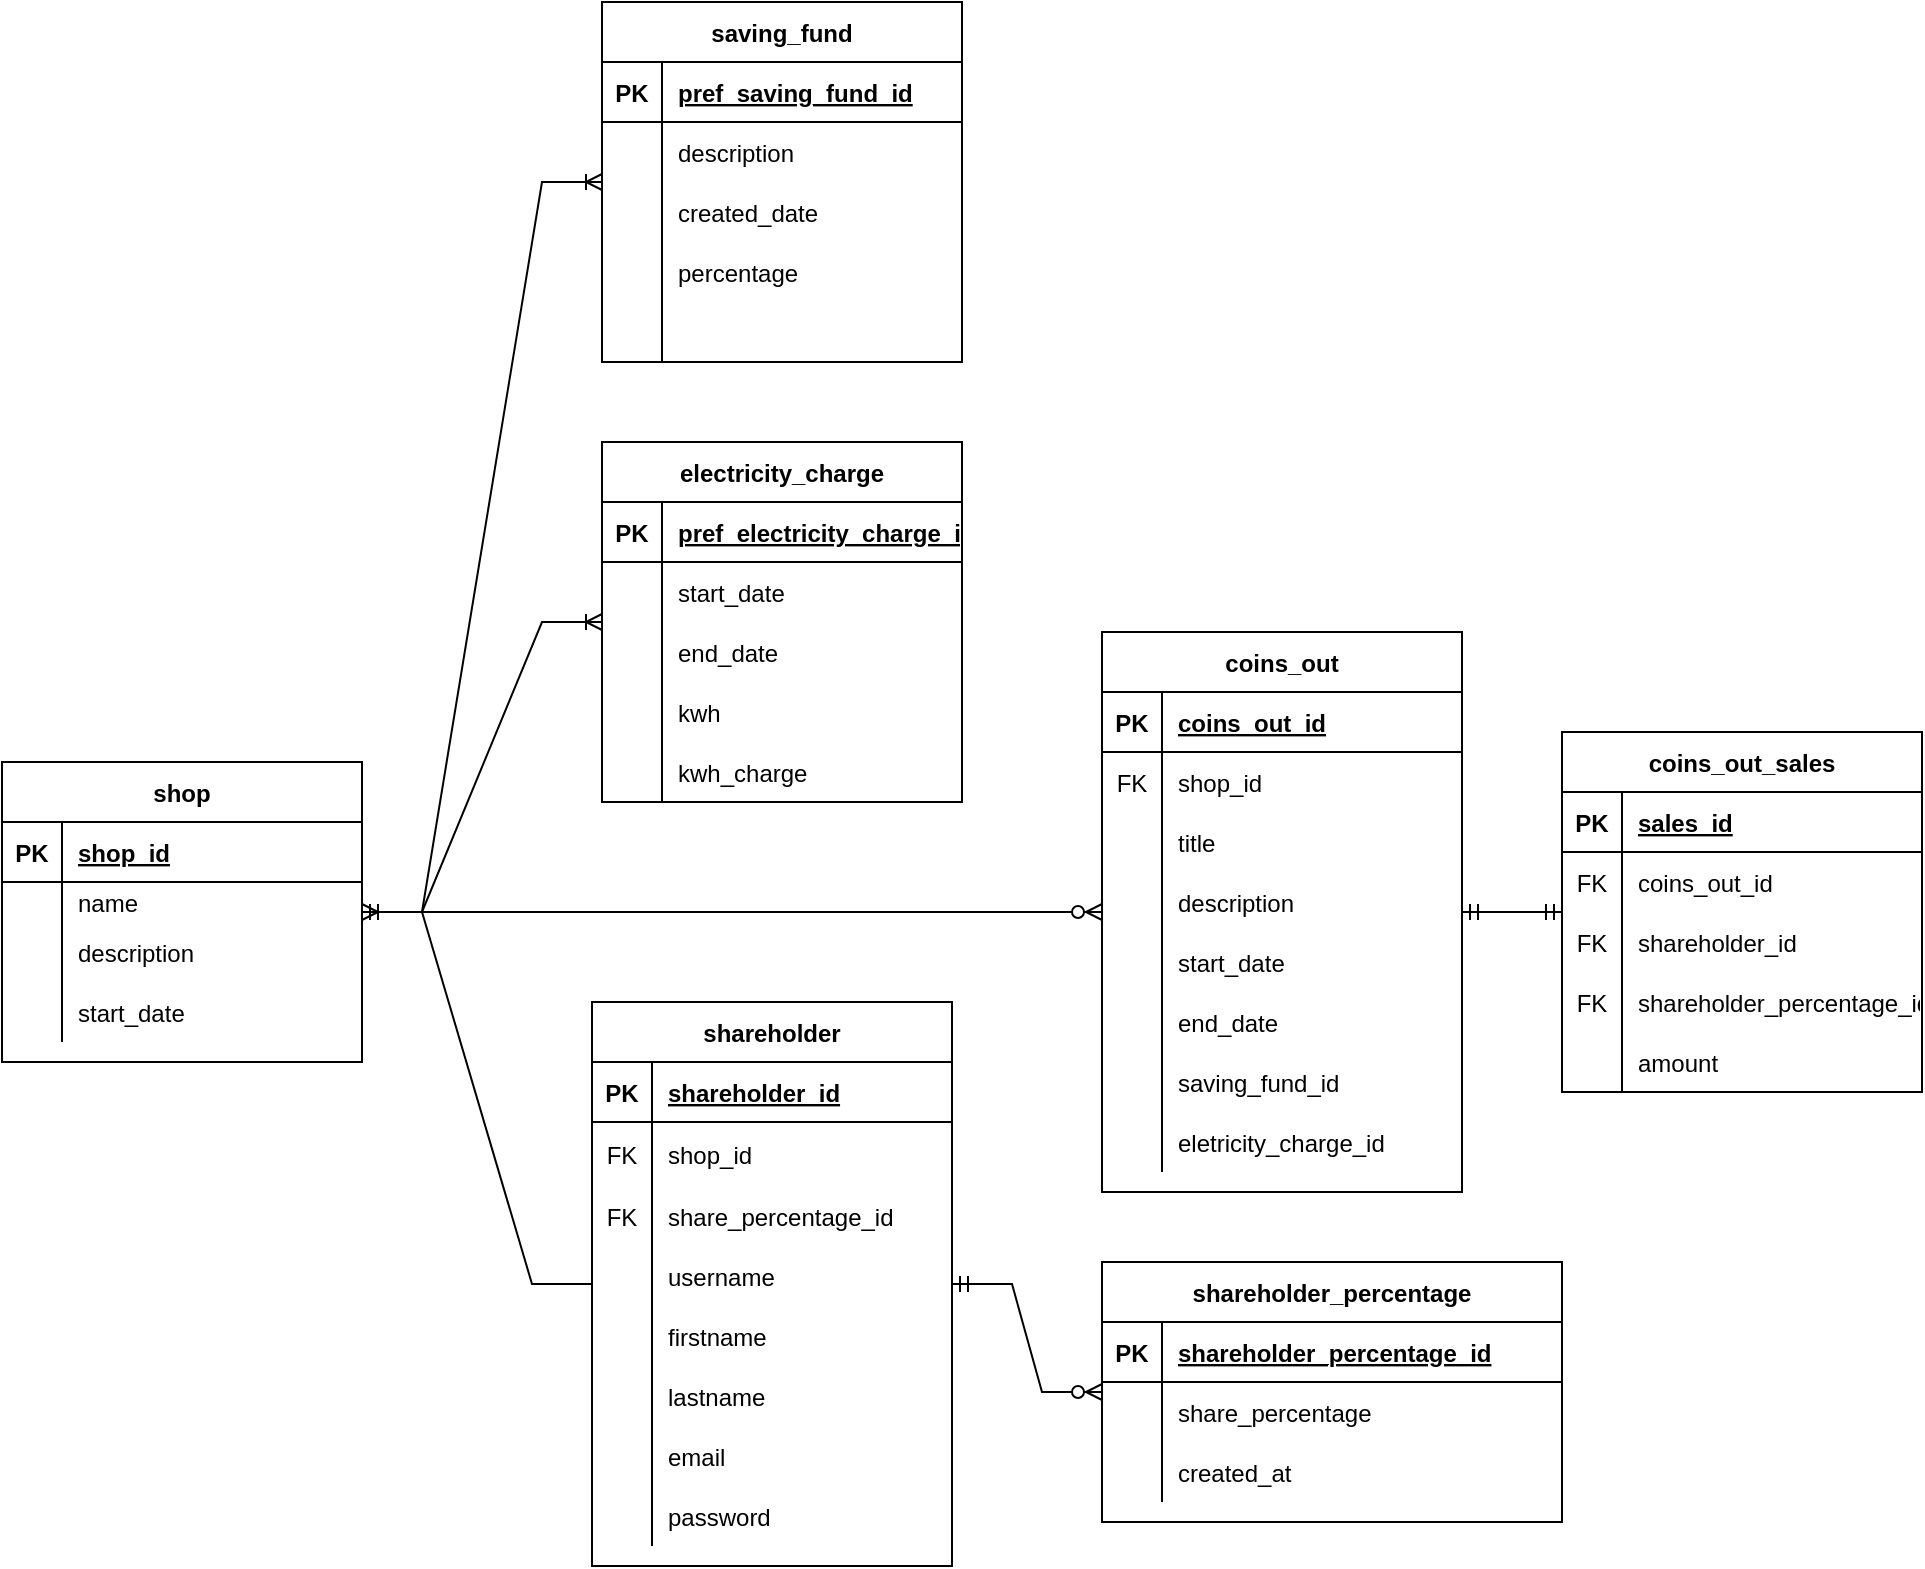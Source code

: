 <mxfile version="20.2.3" type="device"><diagram id="R2lEEEUBdFMjLlhIrx00" name="Page-1"><mxGraphModel dx="3555" dy="3243" grid="1" gridSize="10" guides="1" tooltips="1" connect="1" arrows="1" fold="1" page="1" pageScale="1" pageWidth="850" pageHeight="1100" math="0" shadow="0" extFonts="Permanent Marker^https://fonts.googleapis.com/css?family=Permanent+Marker"><root><mxCell id="0"/><mxCell id="1" parent="0"/><mxCell id="5ZJW1V4ya6HKZ1Y8SUFP-1" value="shop" style="shape=table;startSize=30;container=1;collapsible=1;childLayout=tableLayout;fixedRows=1;rowLines=0;fontStyle=1;align=center;resizeLast=1;" parent="1" vertex="1"><mxGeometry x="40" y="350" width="180" height="150" as="geometry"/></mxCell><mxCell id="5ZJW1V4ya6HKZ1Y8SUFP-2" value="" style="shape=tableRow;horizontal=0;startSize=0;swimlaneHead=0;swimlaneBody=0;fillColor=none;collapsible=0;dropTarget=0;points=[[0,0.5],[1,0.5]];portConstraint=eastwest;top=0;left=0;right=0;bottom=1;" parent="5ZJW1V4ya6HKZ1Y8SUFP-1" vertex="1"><mxGeometry y="30" width="180" height="30" as="geometry"/></mxCell><mxCell id="5ZJW1V4ya6HKZ1Y8SUFP-3" value="PK" style="shape=partialRectangle;connectable=0;fillColor=none;top=0;left=0;bottom=0;right=0;fontStyle=1;overflow=hidden;" parent="5ZJW1V4ya6HKZ1Y8SUFP-2" vertex="1"><mxGeometry width="30" height="30" as="geometry"><mxRectangle width="30" height="30" as="alternateBounds"/></mxGeometry></mxCell><mxCell id="5ZJW1V4ya6HKZ1Y8SUFP-4" value="shop_id" style="shape=partialRectangle;connectable=0;fillColor=none;top=0;left=0;bottom=0;right=0;align=left;spacingLeft=6;fontStyle=5;overflow=hidden;" parent="5ZJW1V4ya6HKZ1Y8SUFP-2" vertex="1"><mxGeometry x="30" width="150" height="30" as="geometry"><mxRectangle width="150" height="30" as="alternateBounds"/></mxGeometry></mxCell><mxCell id="5ZJW1V4ya6HKZ1Y8SUFP-5" value="" style="shape=tableRow;horizontal=0;startSize=0;swimlaneHead=0;swimlaneBody=0;fillColor=none;collapsible=0;dropTarget=0;points=[[0,0.5],[1,0.5]];portConstraint=eastwest;top=0;left=0;right=0;bottom=0;" parent="5ZJW1V4ya6HKZ1Y8SUFP-1" vertex="1"><mxGeometry y="60" width="180" height="20" as="geometry"/></mxCell><mxCell id="5ZJW1V4ya6HKZ1Y8SUFP-6" value="" style="shape=partialRectangle;connectable=0;fillColor=none;top=0;left=0;bottom=0;right=0;editable=1;overflow=hidden;" parent="5ZJW1V4ya6HKZ1Y8SUFP-5" vertex="1"><mxGeometry width="30" height="20" as="geometry"><mxRectangle width="30" height="20" as="alternateBounds"/></mxGeometry></mxCell><mxCell id="5ZJW1V4ya6HKZ1Y8SUFP-7" value="name" style="shape=partialRectangle;connectable=0;fillColor=none;top=0;left=0;bottom=0;right=0;align=left;spacingLeft=6;overflow=hidden;" parent="5ZJW1V4ya6HKZ1Y8SUFP-5" vertex="1"><mxGeometry x="30" width="150" height="20" as="geometry"><mxRectangle width="150" height="20" as="alternateBounds"/></mxGeometry></mxCell><mxCell id="5ZJW1V4ya6HKZ1Y8SUFP-8" value="" style="shape=tableRow;horizontal=0;startSize=0;swimlaneHead=0;swimlaneBody=0;fillColor=none;collapsible=0;dropTarget=0;points=[[0,0.5],[1,0.5]];portConstraint=eastwest;top=0;left=0;right=0;bottom=0;" parent="5ZJW1V4ya6HKZ1Y8SUFP-1" vertex="1"><mxGeometry y="80" width="180" height="30" as="geometry"/></mxCell><mxCell id="5ZJW1V4ya6HKZ1Y8SUFP-9" value="" style="shape=partialRectangle;connectable=0;fillColor=none;top=0;left=0;bottom=0;right=0;editable=1;overflow=hidden;" parent="5ZJW1V4ya6HKZ1Y8SUFP-8" vertex="1"><mxGeometry width="30" height="30" as="geometry"><mxRectangle width="30" height="30" as="alternateBounds"/></mxGeometry></mxCell><mxCell id="5ZJW1V4ya6HKZ1Y8SUFP-10" value="description" style="shape=partialRectangle;connectable=0;fillColor=none;top=0;left=0;bottom=0;right=0;align=left;spacingLeft=6;overflow=hidden;" parent="5ZJW1V4ya6HKZ1Y8SUFP-8" vertex="1"><mxGeometry x="30" width="150" height="30" as="geometry"><mxRectangle width="150" height="30" as="alternateBounds"/></mxGeometry></mxCell><mxCell id="5ZJW1V4ya6HKZ1Y8SUFP-11" value="" style="shape=tableRow;horizontal=0;startSize=0;swimlaneHead=0;swimlaneBody=0;fillColor=none;collapsible=0;dropTarget=0;points=[[0,0.5],[1,0.5]];portConstraint=eastwest;top=0;left=0;right=0;bottom=0;" parent="5ZJW1V4ya6HKZ1Y8SUFP-1" vertex="1"><mxGeometry y="110" width="180" height="30" as="geometry"/></mxCell><mxCell id="5ZJW1V4ya6HKZ1Y8SUFP-12" value="" style="shape=partialRectangle;connectable=0;fillColor=none;top=0;left=0;bottom=0;right=0;editable=1;overflow=hidden;" parent="5ZJW1V4ya6HKZ1Y8SUFP-11" vertex="1"><mxGeometry width="30" height="30" as="geometry"><mxRectangle width="30" height="30" as="alternateBounds"/></mxGeometry></mxCell><mxCell id="5ZJW1V4ya6HKZ1Y8SUFP-13" value="start_date" style="shape=partialRectangle;connectable=0;fillColor=none;top=0;left=0;bottom=0;right=0;align=left;spacingLeft=6;overflow=hidden;" parent="5ZJW1V4ya6HKZ1Y8SUFP-11" vertex="1"><mxGeometry x="30" width="150" height="30" as="geometry"><mxRectangle width="150" height="30" as="alternateBounds"/></mxGeometry></mxCell><mxCell id="5ZJW1V4ya6HKZ1Y8SUFP-14" value="coins_out" style="shape=table;startSize=30;container=1;collapsible=1;childLayout=tableLayout;fixedRows=1;rowLines=0;fontStyle=1;align=center;resizeLast=1;" parent="1" vertex="1"><mxGeometry x="590" y="285" width="180" height="280" as="geometry"/></mxCell><mxCell id="5ZJW1V4ya6HKZ1Y8SUFP-15" value="" style="shape=tableRow;horizontal=0;startSize=0;swimlaneHead=0;swimlaneBody=0;fillColor=none;collapsible=0;dropTarget=0;points=[[0,0.5],[1,0.5]];portConstraint=eastwest;top=0;left=0;right=0;bottom=1;" parent="5ZJW1V4ya6HKZ1Y8SUFP-14" vertex="1"><mxGeometry y="30" width="180" height="30" as="geometry"/></mxCell><mxCell id="5ZJW1V4ya6HKZ1Y8SUFP-16" value="PK" style="shape=partialRectangle;connectable=0;fillColor=none;top=0;left=0;bottom=0;right=0;fontStyle=1;overflow=hidden;" parent="5ZJW1V4ya6HKZ1Y8SUFP-15" vertex="1"><mxGeometry width="30" height="30" as="geometry"><mxRectangle width="30" height="30" as="alternateBounds"/></mxGeometry></mxCell><mxCell id="5ZJW1V4ya6HKZ1Y8SUFP-17" value="coins_out_id" style="shape=partialRectangle;connectable=0;fillColor=none;top=0;left=0;bottom=0;right=0;align=left;spacingLeft=6;fontStyle=5;overflow=hidden;" parent="5ZJW1V4ya6HKZ1Y8SUFP-15" vertex="1"><mxGeometry x="30" width="150" height="30" as="geometry"><mxRectangle width="150" height="30" as="alternateBounds"/></mxGeometry></mxCell><mxCell id="5ZJW1V4ya6HKZ1Y8SUFP-18" value="" style="shape=tableRow;horizontal=0;startSize=0;swimlaneHead=0;swimlaneBody=0;fillColor=none;collapsible=0;dropTarget=0;points=[[0,0.5],[1,0.5]];portConstraint=eastwest;top=0;left=0;right=0;bottom=0;" parent="5ZJW1V4ya6HKZ1Y8SUFP-14" vertex="1"><mxGeometry y="60" width="180" height="30" as="geometry"/></mxCell><mxCell id="5ZJW1V4ya6HKZ1Y8SUFP-19" value="FK" style="shape=partialRectangle;connectable=0;fillColor=none;top=0;left=0;bottom=0;right=0;editable=1;overflow=hidden;" parent="5ZJW1V4ya6HKZ1Y8SUFP-18" vertex="1"><mxGeometry width="30" height="30" as="geometry"><mxRectangle width="30" height="30" as="alternateBounds"/></mxGeometry></mxCell><mxCell id="5ZJW1V4ya6HKZ1Y8SUFP-20" value="shop_id" style="shape=partialRectangle;connectable=0;fillColor=none;top=0;left=0;bottom=0;right=0;align=left;spacingLeft=6;overflow=hidden;" parent="5ZJW1V4ya6HKZ1Y8SUFP-18" vertex="1"><mxGeometry x="30" width="150" height="30" as="geometry"><mxRectangle width="150" height="30" as="alternateBounds"/></mxGeometry></mxCell><mxCell id="5ZJW1V4ya6HKZ1Y8SUFP-21" value="" style="shape=tableRow;horizontal=0;startSize=0;swimlaneHead=0;swimlaneBody=0;fillColor=none;collapsible=0;dropTarget=0;points=[[0,0.5],[1,0.5]];portConstraint=eastwest;top=0;left=0;right=0;bottom=0;" parent="5ZJW1V4ya6HKZ1Y8SUFP-14" vertex="1"><mxGeometry y="90" width="180" height="30" as="geometry"/></mxCell><mxCell id="5ZJW1V4ya6HKZ1Y8SUFP-22" value="" style="shape=partialRectangle;connectable=0;fillColor=none;top=0;left=0;bottom=0;right=0;editable=1;overflow=hidden;" parent="5ZJW1V4ya6HKZ1Y8SUFP-21" vertex="1"><mxGeometry width="30" height="30" as="geometry"><mxRectangle width="30" height="30" as="alternateBounds"/></mxGeometry></mxCell><mxCell id="5ZJW1V4ya6HKZ1Y8SUFP-23" value="title" style="shape=partialRectangle;connectable=0;fillColor=none;top=0;left=0;bottom=0;right=0;align=left;spacingLeft=6;overflow=hidden;" parent="5ZJW1V4ya6HKZ1Y8SUFP-21" vertex="1"><mxGeometry x="30" width="150" height="30" as="geometry"><mxRectangle width="150" height="30" as="alternateBounds"/></mxGeometry></mxCell><mxCell id="5ZJW1V4ya6HKZ1Y8SUFP-56" value="" style="shape=tableRow;horizontal=0;startSize=0;swimlaneHead=0;swimlaneBody=0;fillColor=none;collapsible=0;dropTarget=0;points=[[0,0.5],[1,0.5]];portConstraint=eastwest;top=0;left=0;right=0;bottom=0;" parent="5ZJW1V4ya6HKZ1Y8SUFP-14" vertex="1"><mxGeometry y="120" width="180" height="30" as="geometry"/></mxCell><mxCell id="5ZJW1V4ya6HKZ1Y8SUFP-57" value="" style="shape=partialRectangle;connectable=0;fillColor=none;top=0;left=0;bottom=0;right=0;editable=1;overflow=hidden;" parent="5ZJW1V4ya6HKZ1Y8SUFP-56" vertex="1"><mxGeometry width="30" height="30" as="geometry"><mxRectangle width="30" height="30" as="alternateBounds"/></mxGeometry></mxCell><mxCell id="5ZJW1V4ya6HKZ1Y8SUFP-58" value="description" style="shape=partialRectangle;connectable=0;fillColor=none;top=0;left=0;bottom=0;right=0;align=left;spacingLeft=6;overflow=hidden;" parent="5ZJW1V4ya6HKZ1Y8SUFP-56" vertex="1"><mxGeometry x="30" width="150" height="30" as="geometry"><mxRectangle width="150" height="30" as="alternateBounds"/></mxGeometry></mxCell><mxCell id="5ZJW1V4ya6HKZ1Y8SUFP-24" value="" style="shape=tableRow;horizontal=0;startSize=0;swimlaneHead=0;swimlaneBody=0;fillColor=none;collapsible=0;dropTarget=0;points=[[0,0.5],[1,0.5]];portConstraint=eastwest;top=0;left=0;right=0;bottom=0;" parent="5ZJW1V4ya6HKZ1Y8SUFP-14" vertex="1"><mxGeometry y="150" width="180" height="30" as="geometry"/></mxCell><mxCell id="5ZJW1V4ya6HKZ1Y8SUFP-25" value="" style="shape=partialRectangle;connectable=0;fillColor=none;top=0;left=0;bottom=0;right=0;editable=1;overflow=hidden;" parent="5ZJW1V4ya6HKZ1Y8SUFP-24" vertex="1"><mxGeometry width="30" height="30" as="geometry"><mxRectangle width="30" height="30" as="alternateBounds"/></mxGeometry></mxCell><mxCell id="5ZJW1V4ya6HKZ1Y8SUFP-26" value="start_date" style="shape=partialRectangle;connectable=0;fillColor=none;top=0;left=0;bottom=0;right=0;align=left;spacingLeft=6;overflow=hidden;" parent="5ZJW1V4ya6HKZ1Y8SUFP-24" vertex="1"><mxGeometry x="30" width="150" height="30" as="geometry"><mxRectangle width="150" height="30" as="alternateBounds"/></mxGeometry></mxCell><mxCell id="5ZJW1V4ya6HKZ1Y8SUFP-27" value="" style="shape=tableRow;horizontal=0;startSize=0;swimlaneHead=0;swimlaneBody=0;fillColor=none;collapsible=0;dropTarget=0;points=[[0,0.5],[1,0.5]];portConstraint=eastwest;top=0;left=0;right=0;bottom=0;" parent="5ZJW1V4ya6HKZ1Y8SUFP-14" vertex="1"><mxGeometry y="180" width="180" height="30" as="geometry"/></mxCell><mxCell id="5ZJW1V4ya6HKZ1Y8SUFP-28" value="" style="shape=partialRectangle;connectable=0;fillColor=none;top=0;left=0;bottom=0;right=0;editable=1;overflow=hidden;" parent="5ZJW1V4ya6HKZ1Y8SUFP-27" vertex="1"><mxGeometry width="30" height="30" as="geometry"><mxRectangle width="30" height="30" as="alternateBounds"/></mxGeometry></mxCell><mxCell id="5ZJW1V4ya6HKZ1Y8SUFP-29" value="end_date" style="shape=partialRectangle;connectable=0;fillColor=none;top=0;left=0;bottom=0;right=0;align=left;spacingLeft=6;overflow=hidden;" parent="5ZJW1V4ya6HKZ1Y8SUFP-27" vertex="1"><mxGeometry x="30" width="150" height="30" as="geometry"><mxRectangle width="150" height="30" as="alternateBounds"/></mxGeometry></mxCell><mxCell id="0XQLVWxaQq_7Tv4AFN9w-20" value="" style="shape=tableRow;horizontal=0;startSize=0;swimlaneHead=0;swimlaneBody=0;fillColor=none;collapsible=0;dropTarget=0;points=[[0,0.5],[1,0.5]];portConstraint=eastwest;top=0;left=0;right=0;bottom=0;" parent="5ZJW1V4ya6HKZ1Y8SUFP-14" vertex="1"><mxGeometry y="210" width="180" height="30" as="geometry"/></mxCell><mxCell id="0XQLVWxaQq_7Tv4AFN9w-21" value="" style="shape=partialRectangle;connectable=0;fillColor=none;top=0;left=0;bottom=0;right=0;editable=1;overflow=hidden;" parent="0XQLVWxaQq_7Tv4AFN9w-20" vertex="1"><mxGeometry width="30" height="30" as="geometry"><mxRectangle width="30" height="30" as="alternateBounds"/></mxGeometry></mxCell><mxCell id="0XQLVWxaQq_7Tv4AFN9w-22" value="saving_fund_id" style="shape=partialRectangle;connectable=0;fillColor=none;top=0;left=0;bottom=0;right=0;align=left;spacingLeft=6;overflow=hidden;" parent="0XQLVWxaQq_7Tv4AFN9w-20" vertex="1"><mxGeometry x="30" width="150" height="30" as="geometry"><mxRectangle width="150" height="30" as="alternateBounds"/></mxGeometry></mxCell><mxCell id="0XQLVWxaQq_7Tv4AFN9w-23" value="" style="shape=tableRow;horizontal=0;startSize=0;swimlaneHead=0;swimlaneBody=0;fillColor=none;collapsible=0;dropTarget=0;points=[[0,0.5],[1,0.5]];portConstraint=eastwest;top=0;left=0;right=0;bottom=0;" parent="5ZJW1V4ya6HKZ1Y8SUFP-14" vertex="1"><mxGeometry y="240" width="180" height="30" as="geometry"/></mxCell><mxCell id="0XQLVWxaQq_7Tv4AFN9w-24" value="" style="shape=partialRectangle;connectable=0;fillColor=none;top=0;left=0;bottom=0;right=0;editable=1;overflow=hidden;" parent="0XQLVWxaQq_7Tv4AFN9w-23" vertex="1"><mxGeometry width="30" height="30" as="geometry"><mxRectangle width="30" height="30" as="alternateBounds"/></mxGeometry></mxCell><mxCell id="0XQLVWxaQq_7Tv4AFN9w-25" value="eletricity_charge_id" style="shape=partialRectangle;connectable=0;fillColor=none;top=0;left=0;bottom=0;right=0;align=left;spacingLeft=6;overflow=hidden;" parent="0XQLVWxaQq_7Tv4AFN9w-23" vertex="1"><mxGeometry x="30" width="150" height="30" as="geometry"><mxRectangle width="150" height="30" as="alternateBounds"/></mxGeometry></mxCell><mxCell id="5ZJW1V4ya6HKZ1Y8SUFP-30" value="shareholder" style="shape=table;startSize=30;container=1;collapsible=1;childLayout=tableLayout;fixedRows=1;rowLines=0;fontStyle=1;align=center;resizeLast=1;" parent="1" vertex="1"><mxGeometry x="335" y="470" width="180" height="282" as="geometry"/></mxCell><mxCell id="5ZJW1V4ya6HKZ1Y8SUFP-31" value="" style="shape=tableRow;horizontal=0;startSize=0;swimlaneHead=0;swimlaneBody=0;fillColor=none;collapsible=0;dropTarget=0;points=[[0,0.5],[1,0.5]];portConstraint=eastwest;top=0;left=0;right=0;bottom=1;" parent="5ZJW1V4ya6HKZ1Y8SUFP-30" vertex="1"><mxGeometry y="30" width="180" height="30" as="geometry"/></mxCell><mxCell id="5ZJW1V4ya6HKZ1Y8SUFP-32" value="PK" style="shape=partialRectangle;connectable=0;fillColor=none;top=0;left=0;bottom=0;right=0;fontStyle=1;overflow=hidden;" parent="5ZJW1V4ya6HKZ1Y8SUFP-31" vertex="1"><mxGeometry width="30" height="30" as="geometry"><mxRectangle width="30" height="30" as="alternateBounds"/></mxGeometry></mxCell><mxCell id="5ZJW1V4ya6HKZ1Y8SUFP-33" value="shareholder_id" style="shape=partialRectangle;connectable=0;fillColor=none;top=0;left=0;bottom=0;right=0;align=left;spacingLeft=6;fontStyle=5;overflow=hidden;" parent="5ZJW1V4ya6HKZ1Y8SUFP-31" vertex="1"><mxGeometry x="30" width="150" height="30" as="geometry"><mxRectangle width="150" height="30" as="alternateBounds"/></mxGeometry></mxCell><mxCell id="5ZJW1V4ya6HKZ1Y8SUFP-34" value="" style="shape=tableRow;horizontal=0;startSize=0;swimlaneHead=0;swimlaneBody=0;fillColor=none;collapsible=0;dropTarget=0;points=[[0,0.5],[1,0.5]];portConstraint=eastwest;top=0;left=0;right=0;bottom=0;" parent="5ZJW1V4ya6HKZ1Y8SUFP-30" vertex="1"><mxGeometry y="60" width="180" height="32" as="geometry"/></mxCell><mxCell id="5ZJW1V4ya6HKZ1Y8SUFP-35" value="FK" style="shape=partialRectangle;connectable=0;fillColor=none;top=0;left=0;bottom=0;right=0;editable=1;overflow=hidden;" parent="5ZJW1V4ya6HKZ1Y8SUFP-34" vertex="1"><mxGeometry width="30" height="32" as="geometry"><mxRectangle width="30" height="32" as="alternateBounds"/></mxGeometry></mxCell><mxCell id="5ZJW1V4ya6HKZ1Y8SUFP-36" value="shop_id" style="shape=partialRectangle;connectable=0;fillColor=none;top=0;left=0;bottom=0;right=0;align=left;spacingLeft=6;overflow=hidden;" parent="5ZJW1V4ya6HKZ1Y8SUFP-34" vertex="1"><mxGeometry x="30" width="150" height="32" as="geometry"><mxRectangle width="150" height="32" as="alternateBounds"/></mxGeometry></mxCell><mxCell id="5ZJW1V4ya6HKZ1Y8SUFP-53" value="" style="shape=tableRow;horizontal=0;startSize=0;swimlaneHead=0;swimlaneBody=0;fillColor=none;collapsible=0;dropTarget=0;points=[[0,0.5],[1,0.5]];portConstraint=eastwest;top=0;left=0;right=0;bottom=0;" parent="5ZJW1V4ya6HKZ1Y8SUFP-30" vertex="1"><mxGeometry y="92" width="180" height="30" as="geometry"/></mxCell><mxCell id="5ZJW1V4ya6HKZ1Y8SUFP-54" value="FK" style="shape=partialRectangle;connectable=0;fillColor=none;top=0;left=0;bottom=0;right=0;editable=1;overflow=hidden;" parent="5ZJW1V4ya6HKZ1Y8SUFP-53" vertex="1"><mxGeometry width="30" height="30" as="geometry"><mxRectangle width="30" height="30" as="alternateBounds"/></mxGeometry></mxCell><mxCell id="5ZJW1V4ya6HKZ1Y8SUFP-55" value="share_percentage_id" style="shape=partialRectangle;connectable=0;fillColor=none;top=0;left=0;bottom=0;right=0;align=left;spacingLeft=6;overflow=hidden;" parent="5ZJW1V4ya6HKZ1Y8SUFP-53" vertex="1"><mxGeometry x="30" width="150" height="30" as="geometry"><mxRectangle width="150" height="30" as="alternateBounds"/></mxGeometry></mxCell><mxCell id="5ZJW1V4ya6HKZ1Y8SUFP-37" value="" style="shape=tableRow;horizontal=0;startSize=0;swimlaneHead=0;swimlaneBody=0;fillColor=none;collapsible=0;dropTarget=0;points=[[0,0.5],[1,0.5]];portConstraint=eastwest;top=0;left=0;right=0;bottom=0;" parent="5ZJW1V4ya6HKZ1Y8SUFP-30" vertex="1"><mxGeometry y="122" width="180" height="30" as="geometry"/></mxCell><mxCell id="5ZJW1V4ya6HKZ1Y8SUFP-38" value="" style="shape=partialRectangle;connectable=0;fillColor=none;top=0;left=0;bottom=0;right=0;editable=1;overflow=hidden;" parent="5ZJW1V4ya6HKZ1Y8SUFP-37" vertex="1"><mxGeometry width="30" height="30" as="geometry"><mxRectangle width="30" height="30" as="alternateBounds"/></mxGeometry></mxCell><mxCell id="5ZJW1V4ya6HKZ1Y8SUFP-39" value="username" style="shape=partialRectangle;connectable=0;fillColor=none;top=0;left=0;bottom=0;right=0;align=left;spacingLeft=6;overflow=hidden;" parent="5ZJW1V4ya6HKZ1Y8SUFP-37" vertex="1"><mxGeometry x="30" width="150" height="30" as="geometry"><mxRectangle width="150" height="30" as="alternateBounds"/></mxGeometry></mxCell><mxCell id="5ZJW1V4ya6HKZ1Y8SUFP-40" value="" style="shape=tableRow;horizontal=0;startSize=0;swimlaneHead=0;swimlaneBody=0;fillColor=none;collapsible=0;dropTarget=0;points=[[0,0.5],[1,0.5]];portConstraint=eastwest;top=0;left=0;right=0;bottom=0;" parent="5ZJW1V4ya6HKZ1Y8SUFP-30" vertex="1"><mxGeometry y="152" width="180" height="30" as="geometry"/></mxCell><mxCell id="5ZJW1V4ya6HKZ1Y8SUFP-41" value="" style="shape=partialRectangle;connectable=0;fillColor=none;top=0;left=0;bottom=0;right=0;editable=1;overflow=hidden;" parent="5ZJW1V4ya6HKZ1Y8SUFP-40" vertex="1"><mxGeometry width="30" height="30" as="geometry"><mxRectangle width="30" height="30" as="alternateBounds"/></mxGeometry></mxCell><mxCell id="5ZJW1V4ya6HKZ1Y8SUFP-42" value="firstname" style="shape=partialRectangle;connectable=0;fillColor=none;top=0;left=0;bottom=0;right=0;align=left;spacingLeft=6;overflow=hidden;" parent="5ZJW1V4ya6HKZ1Y8SUFP-40" vertex="1"><mxGeometry x="30" width="150" height="30" as="geometry"><mxRectangle width="150" height="30" as="alternateBounds"/></mxGeometry></mxCell><mxCell id="5ZJW1V4ya6HKZ1Y8SUFP-43" value="" style="shape=tableRow;horizontal=0;startSize=0;swimlaneHead=0;swimlaneBody=0;fillColor=none;collapsible=0;dropTarget=0;points=[[0,0.5],[1,0.5]];portConstraint=eastwest;top=0;left=0;right=0;bottom=0;" parent="5ZJW1V4ya6HKZ1Y8SUFP-30" vertex="1"><mxGeometry y="182" width="180" height="30" as="geometry"/></mxCell><mxCell id="5ZJW1V4ya6HKZ1Y8SUFP-44" value="" style="shape=partialRectangle;connectable=0;fillColor=none;top=0;left=0;bottom=0;right=0;editable=1;overflow=hidden;" parent="5ZJW1V4ya6HKZ1Y8SUFP-43" vertex="1"><mxGeometry width="30" height="30" as="geometry"><mxRectangle width="30" height="30" as="alternateBounds"/></mxGeometry></mxCell><mxCell id="5ZJW1V4ya6HKZ1Y8SUFP-45" value="lastname" style="shape=partialRectangle;connectable=0;fillColor=none;top=0;left=0;bottom=0;right=0;align=left;spacingLeft=6;overflow=hidden;" parent="5ZJW1V4ya6HKZ1Y8SUFP-43" vertex="1"><mxGeometry x="30" width="150" height="30" as="geometry"><mxRectangle width="150" height="30" as="alternateBounds"/></mxGeometry></mxCell><mxCell id="5ZJW1V4ya6HKZ1Y8SUFP-47" value="" style="shape=tableRow;horizontal=0;startSize=0;swimlaneHead=0;swimlaneBody=0;fillColor=none;collapsible=0;dropTarget=0;points=[[0,0.5],[1,0.5]];portConstraint=eastwest;top=0;left=0;right=0;bottom=0;" parent="5ZJW1V4ya6HKZ1Y8SUFP-30" vertex="1"><mxGeometry y="212" width="180" height="30" as="geometry"/></mxCell><mxCell id="5ZJW1V4ya6HKZ1Y8SUFP-48" value="" style="shape=partialRectangle;connectable=0;fillColor=none;top=0;left=0;bottom=0;right=0;editable=1;overflow=hidden;" parent="5ZJW1V4ya6HKZ1Y8SUFP-47" vertex="1"><mxGeometry width="30" height="30" as="geometry"><mxRectangle width="30" height="30" as="alternateBounds"/></mxGeometry></mxCell><mxCell id="5ZJW1V4ya6HKZ1Y8SUFP-49" value="email" style="shape=partialRectangle;connectable=0;fillColor=none;top=0;left=0;bottom=0;right=0;align=left;spacingLeft=6;overflow=hidden;" parent="5ZJW1V4ya6HKZ1Y8SUFP-47" vertex="1"><mxGeometry x="30" width="150" height="30" as="geometry"><mxRectangle width="150" height="30" as="alternateBounds"/></mxGeometry></mxCell><mxCell id="5ZJW1V4ya6HKZ1Y8SUFP-50" value="" style="shape=tableRow;horizontal=0;startSize=0;swimlaneHead=0;swimlaneBody=0;fillColor=none;collapsible=0;dropTarget=0;points=[[0,0.5],[1,0.5]];portConstraint=eastwest;top=0;left=0;right=0;bottom=0;" parent="5ZJW1V4ya6HKZ1Y8SUFP-30" vertex="1"><mxGeometry y="242" width="180" height="30" as="geometry"/></mxCell><mxCell id="5ZJW1V4ya6HKZ1Y8SUFP-51" value="" style="shape=partialRectangle;connectable=0;fillColor=none;top=0;left=0;bottom=0;right=0;editable=1;overflow=hidden;" parent="5ZJW1V4ya6HKZ1Y8SUFP-50" vertex="1"><mxGeometry width="30" height="30" as="geometry"><mxRectangle width="30" height="30" as="alternateBounds"/></mxGeometry></mxCell><mxCell id="5ZJW1V4ya6HKZ1Y8SUFP-52" value="password" style="shape=partialRectangle;connectable=0;fillColor=none;top=0;left=0;bottom=0;right=0;align=left;spacingLeft=6;overflow=hidden;" parent="5ZJW1V4ya6HKZ1Y8SUFP-50" vertex="1"><mxGeometry x="30" width="150" height="30" as="geometry"><mxRectangle width="150" height="30" as="alternateBounds"/></mxGeometry></mxCell><mxCell id="5ZJW1V4ya6HKZ1Y8SUFP-59" value="coins_out_sales" style="shape=table;startSize=30;container=1;collapsible=1;childLayout=tableLayout;fixedRows=1;rowLines=0;fontStyle=1;align=center;resizeLast=1;" parent="1" vertex="1"><mxGeometry x="820" y="335" width="180" height="180" as="geometry"/></mxCell><mxCell id="5ZJW1V4ya6HKZ1Y8SUFP-60" value="" style="shape=tableRow;horizontal=0;startSize=0;swimlaneHead=0;swimlaneBody=0;fillColor=none;collapsible=0;dropTarget=0;points=[[0,0.5],[1,0.5]];portConstraint=eastwest;top=0;left=0;right=0;bottom=1;" parent="5ZJW1V4ya6HKZ1Y8SUFP-59" vertex="1"><mxGeometry y="30" width="180" height="30" as="geometry"/></mxCell><mxCell id="5ZJW1V4ya6HKZ1Y8SUFP-61" value="PK" style="shape=partialRectangle;connectable=0;fillColor=none;top=0;left=0;bottom=0;right=0;fontStyle=1;overflow=hidden;" parent="5ZJW1V4ya6HKZ1Y8SUFP-60" vertex="1"><mxGeometry width="30" height="30" as="geometry"><mxRectangle width="30" height="30" as="alternateBounds"/></mxGeometry></mxCell><mxCell id="5ZJW1V4ya6HKZ1Y8SUFP-62" value="sales_id" style="shape=partialRectangle;connectable=0;fillColor=none;top=0;left=0;bottom=0;right=0;align=left;spacingLeft=6;fontStyle=5;overflow=hidden;" parent="5ZJW1V4ya6HKZ1Y8SUFP-60" vertex="1"><mxGeometry x="30" width="150" height="30" as="geometry"><mxRectangle width="150" height="30" as="alternateBounds"/></mxGeometry></mxCell><mxCell id="5ZJW1V4ya6HKZ1Y8SUFP-63" value="" style="shape=tableRow;horizontal=0;startSize=0;swimlaneHead=0;swimlaneBody=0;fillColor=none;collapsible=0;dropTarget=0;points=[[0,0.5],[1,0.5]];portConstraint=eastwest;top=0;left=0;right=0;bottom=0;" parent="5ZJW1V4ya6HKZ1Y8SUFP-59" vertex="1"><mxGeometry y="60" width="180" height="30" as="geometry"/></mxCell><mxCell id="5ZJW1V4ya6HKZ1Y8SUFP-64" value="FK" style="shape=partialRectangle;connectable=0;fillColor=none;top=0;left=0;bottom=0;right=0;editable=1;overflow=hidden;" parent="5ZJW1V4ya6HKZ1Y8SUFP-63" vertex="1"><mxGeometry width="30" height="30" as="geometry"><mxRectangle width="30" height="30" as="alternateBounds"/></mxGeometry></mxCell><mxCell id="5ZJW1V4ya6HKZ1Y8SUFP-65" value="coins_out_id" style="shape=partialRectangle;connectable=0;fillColor=none;top=0;left=0;bottom=0;right=0;align=left;spacingLeft=6;overflow=hidden;" parent="5ZJW1V4ya6HKZ1Y8SUFP-63" vertex="1"><mxGeometry x="30" width="150" height="30" as="geometry"><mxRectangle width="150" height="30" as="alternateBounds"/></mxGeometry></mxCell><mxCell id="5ZJW1V4ya6HKZ1Y8SUFP-136" value="" style="shape=tableRow;horizontal=0;startSize=0;swimlaneHead=0;swimlaneBody=0;fillColor=none;collapsible=0;dropTarget=0;points=[[0,0.5],[1,0.5]];portConstraint=eastwest;top=0;left=0;right=0;bottom=0;" parent="5ZJW1V4ya6HKZ1Y8SUFP-59" vertex="1"><mxGeometry y="90" width="180" height="30" as="geometry"/></mxCell><mxCell id="5ZJW1V4ya6HKZ1Y8SUFP-137" value="FK" style="shape=partialRectangle;connectable=0;fillColor=none;top=0;left=0;bottom=0;right=0;editable=1;overflow=hidden;" parent="5ZJW1V4ya6HKZ1Y8SUFP-136" vertex="1"><mxGeometry width="30" height="30" as="geometry"><mxRectangle width="30" height="30" as="alternateBounds"/></mxGeometry></mxCell><mxCell id="5ZJW1V4ya6HKZ1Y8SUFP-138" value="shareholder_id" style="shape=partialRectangle;connectable=0;fillColor=none;top=0;left=0;bottom=0;right=0;align=left;spacingLeft=6;overflow=hidden;" parent="5ZJW1V4ya6HKZ1Y8SUFP-136" vertex="1"><mxGeometry x="30" width="150" height="30" as="geometry"><mxRectangle width="150" height="30" as="alternateBounds"/></mxGeometry></mxCell><mxCell id="5ZJW1V4ya6HKZ1Y8SUFP-139" value="" style="shape=tableRow;horizontal=0;startSize=0;swimlaneHead=0;swimlaneBody=0;fillColor=none;collapsible=0;dropTarget=0;points=[[0,0.5],[1,0.5]];portConstraint=eastwest;top=0;left=0;right=0;bottom=0;" parent="5ZJW1V4ya6HKZ1Y8SUFP-59" vertex="1"><mxGeometry y="120" width="180" height="30" as="geometry"/></mxCell><mxCell id="5ZJW1V4ya6HKZ1Y8SUFP-140" value="FK" style="shape=partialRectangle;connectable=0;fillColor=none;top=0;left=0;bottom=0;right=0;editable=1;overflow=hidden;" parent="5ZJW1V4ya6HKZ1Y8SUFP-139" vertex="1"><mxGeometry width="30" height="30" as="geometry"><mxRectangle width="30" height="30" as="alternateBounds"/></mxGeometry></mxCell><mxCell id="5ZJW1V4ya6HKZ1Y8SUFP-141" value="shareholder_percentage_id" style="shape=partialRectangle;connectable=0;fillColor=none;top=0;left=0;bottom=0;right=0;align=left;spacingLeft=6;overflow=hidden;" parent="5ZJW1V4ya6HKZ1Y8SUFP-139" vertex="1"><mxGeometry x="30" width="150" height="30" as="geometry"><mxRectangle width="150" height="30" as="alternateBounds"/></mxGeometry></mxCell><mxCell id="5ZJW1V4ya6HKZ1Y8SUFP-186" value="" style="shape=tableRow;horizontal=0;startSize=0;swimlaneHead=0;swimlaneBody=0;fillColor=none;collapsible=0;dropTarget=0;points=[[0,0.5],[1,0.5]];portConstraint=eastwest;top=0;left=0;right=0;bottom=0;" parent="5ZJW1V4ya6HKZ1Y8SUFP-59" vertex="1"><mxGeometry y="150" width="180" height="30" as="geometry"/></mxCell><mxCell id="5ZJW1V4ya6HKZ1Y8SUFP-187" value="" style="shape=partialRectangle;connectable=0;fillColor=none;top=0;left=0;bottom=0;right=0;editable=1;overflow=hidden;" parent="5ZJW1V4ya6HKZ1Y8SUFP-186" vertex="1"><mxGeometry width="30" height="30" as="geometry"><mxRectangle width="30" height="30" as="alternateBounds"/></mxGeometry></mxCell><mxCell id="5ZJW1V4ya6HKZ1Y8SUFP-188" value="amount" style="shape=partialRectangle;connectable=0;fillColor=none;top=0;left=0;bottom=0;right=0;align=left;spacingLeft=6;overflow=hidden;" parent="5ZJW1V4ya6HKZ1Y8SUFP-186" vertex="1"><mxGeometry x="30" width="150" height="30" as="geometry"><mxRectangle width="150" height="30" as="alternateBounds"/></mxGeometry></mxCell><mxCell id="5ZJW1V4ya6HKZ1Y8SUFP-84" value="saving_fund" style="shape=table;startSize=30;container=1;collapsible=1;childLayout=tableLayout;fixedRows=1;rowLines=0;fontStyle=1;align=center;resizeLast=1;" parent="1" vertex="1"><mxGeometry x="340" y="-30" width="180" height="180" as="geometry"/></mxCell><mxCell id="5ZJW1V4ya6HKZ1Y8SUFP-85" value="" style="shape=tableRow;horizontal=0;startSize=0;swimlaneHead=0;swimlaneBody=0;fillColor=none;collapsible=0;dropTarget=0;points=[[0,0.5],[1,0.5]];portConstraint=eastwest;top=0;left=0;right=0;bottom=1;" parent="5ZJW1V4ya6HKZ1Y8SUFP-84" vertex="1"><mxGeometry y="30" width="180" height="30" as="geometry"/></mxCell><mxCell id="5ZJW1V4ya6HKZ1Y8SUFP-86" value="PK" style="shape=partialRectangle;connectable=0;fillColor=none;top=0;left=0;bottom=0;right=0;fontStyle=1;overflow=hidden;" parent="5ZJW1V4ya6HKZ1Y8SUFP-85" vertex="1"><mxGeometry width="30" height="30" as="geometry"><mxRectangle width="30" height="30" as="alternateBounds"/></mxGeometry></mxCell><mxCell id="5ZJW1V4ya6HKZ1Y8SUFP-87" value="pref_saving_fund_id" style="shape=partialRectangle;connectable=0;fillColor=none;top=0;left=0;bottom=0;right=0;align=left;spacingLeft=6;fontStyle=5;overflow=hidden;" parent="5ZJW1V4ya6HKZ1Y8SUFP-85" vertex="1"><mxGeometry x="30" width="150" height="30" as="geometry"><mxRectangle width="150" height="30" as="alternateBounds"/></mxGeometry></mxCell><mxCell id="5ZJW1V4ya6HKZ1Y8SUFP-88" value="" style="shape=tableRow;horizontal=0;startSize=0;swimlaneHead=0;swimlaneBody=0;fillColor=none;collapsible=0;dropTarget=0;points=[[0,0.5],[1,0.5]];portConstraint=eastwest;top=0;left=0;right=0;bottom=0;" parent="5ZJW1V4ya6HKZ1Y8SUFP-84" vertex="1"><mxGeometry y="60" width="180" height="30" as="geometry"/></mxCell><mxCell id="5ZJW1V4ya6HKZ1Y8SUFP-89" value="" style="shape=partialRectangle;connectable=0;fillColor=none;top=0;left=0;bottom=0;right=0;editable=1;overflow=hidden;" parent="5ZJW1V4ya6HKZ1Y8SUFP-88" vertex="1"><mxGeometry width="30" height="30" as="geometry"><mxRectangle width="30" height="30" as="alternateBounds"/></mxGeometry></mxCell><mxCell id="5ZJW1V4ya6HKZ1Y8SUFP-90" value="description" style="shape=partialRectangle;connectable=0;fillColor=none;top=0;left=0;bottom=0;right=0;align=left;spacingLeft=6;overflow=hidden;" parent="5ZJW1V4ya6HKZ1Y8SUFP-88" vertex="1"><mxGeometry x="30" width="150" height="30" as="geometry"><mxRectangle width="150" height="30" as="alternateBounds"/></mxGeometry></mxCell><mxCell id="5ZJW1V4ya6HKZ1Y8SUFP-91" value="" style="shape=tableRow;horizontal=0;startSize=0;swimlaneHead=0;swimlaneBody=0;fillColor=none;collapsible=0;dropTarget=0;points=[[0,0.5],[1,0.5]];portConstraint=eastwest;top=0;left=0;right=0;bottom=0;" parent="5ZJW1V4ya6HKZ1Y8SUFP-84" vertex="1"><mxGeometry y="90" width="180" height="30" as="geometry"/></mxCell><mxCell id="5ZJW1V4ya6HKZ1Y8SUFP-92" value="" style="shape=partialRectangle;connectable=0;fillColor=none;top=0;left=0;bottom=0;right=0;editable=1;overflow=hidden;" parent="5ZJW1V4ya6HKZ1Y8SUFP-91" vertex="1"><mxGeometry width="30" height="30" as="geometry"><mxRectangle width="30" height="30" as="alternateBounds"/></mxGeometry></mxCell><mxCell id="5ZJW1V4ya6HKZ1Y8SUFP-93" value="created_date" style="shape=partialRectangle;connectable=0;fillColor=none;top=0;left=0;bottom=0;right=0;align=left;spacingLeft=6;overflow=hidden;" parent="5ZJW1V4ya6HKZ1Y8SUFP-91" vertex="1"><mxGeometry x="30" width="150" height="30" as="geometry"><mxRectangle width="150" height="30" as="alternateBounds"/></mxGeometry></mxCell><mxCell id="5ZJW1V4ya6HKZ1Y8SUFP-94" value="" style="shape=tableRow;horizontal=0;startSize=0;swimlaneHead=0;swimlaneBody=0;fillColor=none;collapsible=0;dropTarget=0;points=[[0,0.5],[1,0.5]];portConstraint=eastwest;top=0;left=0;right=0;bottom=0;" parent="5ZJW1V4ya6HKZ1Y8SUFP-84" vertex="1"><mxGeometry y="120" width="180" height="30" as="geometry"/></mxCell><mxCell id="5ZJW1V4ya6HKZ1Y8SUFP-95" value="" style="shape=partialRectangle;connectable=0;fillColor=none;top=0;left=0;bottom=0;right=0;editable=1;overflow=hidden;" parent="5ZJW1V4ya6HKZ1Y8SUFP-94" vertex="1"><mxGeometry width="30" height="30" as="geometry"><mxRectangle width="30" height="30" as="alternateBounds"/></mxGeometry></mxCell><mxCell id="5ZJW1V4ya6HKZ1Y8SUFP-96" value="percentage" style="shape=partialRectangle;connectable=0;fillColor=none;top=0;left=0;bottom=0;right=0;align=left;spacingLeft=6;overflow=hidden;" parent="5ZJW1V4ya6HKZ1Y8SUFP-94" vertex="1"><mxGeometry x="30" width="150" height="30" as="geometry"><mxRectangle width="150" height="30" as="alternateBounds"/></mxGeometry></mxCell><mxCell id="5ZJW1V4ya6HKZ1Y8SUFP-98" value="" style="shape=tableRow;horizontal=0;startSize=0;swimlaneHead=0;swimlaneBody=0;fillColor=none;collapsible=0;dropTarget=0;points=[[0,0.5],[1,0.5]];portConstraint=eastwest;top=0;left=0;right=0;bottom=0;" parent="5ZJW1V4ya6HKZ1Y8SUFP-84" vertex="1"><mxGeometry y="150" width="180" height="30" as="geometry"/></mxCell><mxCell id="5ZJW1V4ya6HKZ1Y8SUFP-99" value="" style="shape=partialRectangle;connectable=0;fillColor=none;top=0;left=0;bottom=0;right=0;editable=1;overflow=hidden;" parent="5ZJW1V4ya6HKZ1Y8SUFP-98" vertex="1"><mxGeometry width="30" height="30" as="geometry"><mxRectangle width="30" height="30" as="alternateBounds"/></mxGeometry></mxCell><mxCell id="5ZJW1V4ya6HKZ1Y8SUFP-100" value="" style="shape=partialRectangle;connectable=0;fillColor=none;top=0;left=0;bottom=0;right=0;align=left;spacingLeft=6;overflow=hidden;" parent="5ZJW1V4ya6HKZ1Y8SUFP-98" vertex="1"><mxGeometry x="30" width="150" height="30" as="geometry"><mxRectangle width="150" height="30" as="alternateBounds"/></mxGeometry></mxCell><mxCell id="5ZJW1V4ya6HKZ1Y8SUFP-101" value="electricity_charge" style="shape=table;startSize=30;container=1;collapsible=1;childLayout=tableLayout;fixedRows=1;rowLines=0;fontStyle=1;align=center;resizeLast=1;" parent="1" vertex="1"><mxGeometry x="340" y="190" width="180" height="180" as="geometry"/></mxCell><mxCell id="5ZJW1V4ya6HKZ1Y8SUFP-102" value="" style="shape=tableRow;horizontal=0;startSize=0;swimlaneHead=0;swimlaneBody=0;fillColor=none;collapsible=0;dropTarget=0;points=[[0,0.5],[1,0.5]];portConstraint=eastwest;top=0;left=0;right=0;bottom=1;" parent="5ZJW1V4ya6HKZ1Y8SUFP-101" vertex="1"><mxGeometry y="30" width="180" height="30" as="geometry"/></mxCell><mxCell id="5ZJW1V4ya6HKZ1Y8SUFP-103" value="PK" style="shape=partialRectangle;connectable=0;fillColor=none;top=0;left=0;bottom=0;right=0;fontStyle=1;overflow=hidden;" parent="5ZJW1V4ya6HKZ1Y8SUFP-102" vertex="1"><mxGeometry width="30" height="30" as="geometry"><mxRectangle width="30" height="30" as="alternateBounds"/></mxGeometry></mxCell><mxCell id="5ZJW1V4ya6HKZ1Y8SUFP-104" value="pref_electricity_charge_id" style="shape=partialRectangle;connectable=0;fillColor=none;top=0;left=0;bottom=0;right=0;align=left;spacingLeft=6;fontStyle=5;overflow=hidden;" parent="5ZJW1V4ya6HKZ1Y8SUFP-102" vertex="1"><mxGeometry x="30" width="150" height="30" as="geometry"><mxRectangle width="150" height="30" as="alternateBounds"/></mxGeometry></mxCell><mxCell id="5ZJW1V4ya6HKZ1Y8SUFP-105" value="" style="shape=tableRow;horizontal=0;startSize=0;swimlaneHead=0;swimlaneBody=0;fillColor=none;collapsible=0;dropTarget=0;points=[[0,0.5],[1,0.5]];portConstraint=eastwest;top=0;left=0;right=0;bottom=0;" parent="5ZJW1V4ya6HKZ1Y8SUFP-101" vertex="1"><mxGeometry y="60" width="180" height="30" as="geometry"/></mxCell><mxCell id="5ZJW1V4ya6HKZ1Y8SUFP-106" value="" style="shape=partialRectangle;connectable=0;fillColor=none;top=0;left=0;bottom=0;right=0;editable=1;overflow=hidden;" parent="5ZJW1V4ya6HKZ1Y8SUFP-105" vertex="1"><mxGeometry width="30" height="30" as="geometry"><mxRectangle width="30" height="30" as="alternateBounds"/></mxGeometry></mxCell><mxCell id="5ZJW1V4ya6HKZ1Y8SUFP-107" value="start_date" style="shape=partialRectangle;connectable=0;fillColor=none;top=0;left=0;bottom=0;right=0;align=left;spacingLeft=6;overflow=hidden;" parent="5ZJW1V4ya6HKZ1Y8SUFP-105" vertex="1"><mxGeometry x="30" width="150" height="30" as="geometry"><mxRectangle width="150" height="30" as="alternateBounds"/></mxGeometry></mxCell><mxCell id="5ZJW1V4ya6HKZ1Y8SUFP-108" value="" style="shape=tableRow;horizontal=0;startSize=0;swimlaneHead=0;swimlaneBody=0;fillColor=none;collapsible=0;dropTarget=0;points=[[0,0.5],[1,0.5]];portConstraint=eastwest;top=0;left=0;right=0;bottom=0;" parent="5ZJW1V4ya6HKZ1Y8SUFP-101" vertex="1"><mxGeometry y="90" width="180" height="30" as="geometry"/></mxCell><mxCell id="5ZJW1V4ya6HKZ1Y8SUFP-109" value="" style="shape=partialRectangle;connectable=0;fillColor=none;top=0;left=0;bottom=0;right=0;editable=1;overflow=hidden;" parent="5ZJW1V4ya6HKZ1Y8SUFP-108" vertex="1"><mxGeometry width="30" height="30" as="geometry"><mxRectangle width="30" height="30" as="alternateBounds"/></mxGeometry></mxCell><mxCell id="5ZJW1V4ya6HKZ1Y8SUFP-110" value="end_date" style="shape=partialRectangle;connectable=0;fillColor=none;top=0;left=0;bottom=0;right=0;align=left;spacingLeft=6;overflow=hidden;" parent="5ZJW1V4ya6HKZ1Y8SUFP-108" vertex="1"><mxGeometry x="30" width="150" height="30" as="geometry"><mxRectangle width="150" height="30" as="alternateBounds"/></mxGeometry></mxCell><mxCell id="5ZJW1V4ya6HKZ1Y8SUFP-111" value="" style="shape=tableRow;horizontal=0;startSize=0;swimlaneHead=0;swimlaneBody=0;fillColor=none;collapsible=0;dropTarget=0;points=[[0,0.5],[1,0.5]];portConstraint=eastwest;top=0;left=0;right=0;bottom=0;" parent="5ZJW1V4ya6HKZ1Y8SUFP-101" vertex="1"><mxGeometry y="120" width="180" height="30" as="geometry"/></mxCell><mxCell id="5ZJW1V4ya6HKZ1Y8SUFP-112" value="" style="shape=partialRectangle;connectable=0;fillColor=none;top=0;left=0;bottom=0;right=0;editable=1;overflow=hidden;" parent="5ZJW1V4ya6HKZ1Y8SUFP-111" vertex="1"><mxGeometry width="30" height="30" as="geometry"><mxRectangle width="30" height="30" as="alternateBounds"/></mxGeometry></mxCell><mxCell id="5ZJW1V4ya6HKZ1Y8SUFP-113" value="kwh" style="shape=partialRectangle;connectable=0;fillColor=none;top=0;left=0;bottom=0;right=0;align=left;spacingLeft=6;overflow=hidden;" parent="5ZJW1V4ya6HKZ1Y8SUFP-111" vertex="1"><mxGeometry x="30" width="150" height="30" as="geometry"><mxRectangle width="150" height="30" as="alternateBounds"/></mxGeometry></mxCell><mxCell id="5ZJW1V4ya6HKZ1Y8SUFP-114" value="" style="shape=tableRow;horizontal=0;startSize=0;swimlaneHead=0;swimlaneBody=0;fillColor=none;collapsible=0;dropTarget=0;points=[[0,0.5],[1,0.5]];portConstraint=eastwest;top=0;left=0;right=0;bottom=0;" parent="5ZJW1V4ya6HKZ1Y8SUFP-101" vertex="1"><mxGeometry y="150" width="180" height="30" as="geometry"/></mxCell><mxCell id="5ZJW1V4ya6HKZ1Y8SUFP-115" value="" style="shape=partialRectangle;connectable=0;fillColor=none;top=0;left=0;bottom=0;right=0;editable=1;overflow=hidden;" parent="5ZJW1V4ya6HKZ1Y8SUFP-114" vertex="1"><mxGeometry width="30" height="30" as="geometry"><mxRectangle width="30" height="30" as="alternateBounds"/></mxGeometry></mxCell><mxCell id="5ZJW1V4ya6HKZ1Y8SUFP-116" value="kwh_charge" style="shape=partialRectangle;connectable=0;fillColor=none;top=0;left=0;bottom=0;right=0;align=left;spacingLeft=6;overflow=hidden;" parent="5ZJW1V4ya6HKZ1Y8SUFP-114" vertex="1"><mxGeometry x="30" width="150" height="30" as="geometry"><mxRectangle width="150" height="30" as="alternateBounds"/></mxGeometry></mxCell><mxCell id="5ZJW1V4ya6HKZ1Y8SUFP-142" value="shareholder_percentage" style="shape=table;startSize=30;container=1;collapsible=1;childLayout=tableLayout;fixedRows=1;rowLines=0;fontStyle=1;align=center;resizeLast=1;" parent="1" vertex="1"><mxGeometry x="590" y="600" width="230" height="130" as="geometry"/></mxCell><mxCell id="5ZJW1V4ya6HKZ1Y8SUFP-143" value="" style="shape=tableRow;horizontal=0;startSize=0;swimlaneHead=0;swimlaneBody=0;fillColor=none;collapsible=0;dropTarget=0;points=[[0,0.5],[1,0.5]];portConstraint=eastwest;top=0;left=0;right=0;bottom=1;" parent="5ZJW1V4ya6HKZ1Y8SUFP-142" vertex="1"><mxGeometry y="30" width="230" height="30" as="geometry"/></mxCell><mxCell id="5ZJW1V4ya6HKZ1Y8SUFP-144" value="PK" style="shape=partialRectangle;connectable=0;fillColor=none;top=0;left=0;bottom=0;right=0;fontStyle=1;overflow=hidden;" parent="5ZJW1V4ya6HKZ1Y8SUFP-143" vertex="1"><mxGeometry width="30" height="30" as="geometry"><mxRectangle width="30" height="30" as="alternateBounds"/></mxGeometry></mxCell><mxCell id="5ZJW1V4ya6HKZ1Y8SUFP-145" value="shareholder_percentage_id" style="shape=partialRectangle;connectable=0;fillColor=none;top=0;left=0;bottom=0;right=0;align=left;spacingLeft=6;fontStyle=5;overflow=hidden;" parent="5ZJW1V4ya6HKZ1Y8SUFP-143" vertex="1"><mxGeometry x="30" width="200" height="30" as="geometry"><mxRectangle width="200" height="30" as="alternateBounds"/></mxGeometry></mxCell><mxCell id="5ZJW1V4ya6HKZ1Y8SUFP-164" value="" style="shape=tableRow;horizontal=0;startSize=0;swimlaneHead=0;swimlaneBody=0;fillColor=none;collapsible=0;dropTarget=0;points=[[0,0.5],[1,0.5]];portConstraint=eastwest;top=0;left=0;right=0;bottom=0;" parent="5ZJW1V4ya6HKZ1Y8SUFP-142" vertex="1"><mxGeometry y="60" width="230" height="30" as="geometry"/></mxCell><mxCell id="5ZJW1V4ya6HKZ1Y8SUFP-165" value="" style="shape=partialRectangle;connectable=0;fillColor=none;top=0;left=0;bottom=0;right=0;editable=1;overflow=hidden;" parent="5ZJW1V4ya6HKZ1Y8SUFP-164" vertex="1"><mxGeometry width="30" height="30" as="geometry"><mxRectangle width="30" height="30" as="alternateBounds"/></mxGeometry></mxCell><mxCell id="5ZJW1V4ya6HKZ1Y8SUFP-166" value="share_percentage" style="shape=partialRectangle;connectable=0;fillColor=none;top=0;left=0;bottom=0;right=0;align=left;spacingLeft=6;overflow=hidden;" parent="5ZJW1V4ya6HKZ1Y8SUFP-164" vertex="1"><mxGeometry x="30" width="200" height="30" as="geometry"><mxRectangle width="200" height="30" as="alternateBounds"/></mxGeometry></mxCell><mxCell id="5ZJW1V4ya6HKZ1Y8SUFP-155" value="" style="shape=tableRow;horizontal=0;startSize=0;swimlaneHead=0;swimlaneBody=0;fillColor=none;collapsible=0;dropTarget=0;points=[[0,0.5],[1,0.5]];portConstraint=eastwest;top=0;left=0;right=0;bottom=0;" parent="5ZJW1V4ya6HKZ1Y8SUFP-142" vertex="1"><mxGeometry y="90" width="230" height="30" as="geometry"/></mxCell><mxCell id="5ZJW1V4ya6HKZ1Y8SUFP-156" value="" style="shape=partialRectangle;connectable=0;fillColor=none;top=0;left=0;bottom=0;right=0;editable=1;overflow=hidden;" parent="5ZJW1V4ya6HKZ1Y8SUFP-155" vertex="1"><mxGeometry width="30" height="30" as="geometry"><mxRectangle width="30" height="30" as="alternateBounds"/></mxGeometry></mxCell><mxCell id="5ZJW1V4ya6HKZ1Y8SUFP-157" value="created_at" style="shape=partialRectangle;connectable=0;fillColor=none;top=0;left=0;bottom=0;right=0;align=left;spacingLeft=6;overflow=hidden;" parent="5ZJW1V4ya6HKZ1Y8SUFP-155" vertex="1"><mxGeometry x="30" width="200" height="30" as="geometry"><mxRectangle width="200" height="30" as="alternateBounds"/></mxGeometry></mxCell><mxCell id="-Wry_OtKMGzP-2wLc9aG-3" value="" style="edgeStyle=entityRelationEdgeStyle;fontSize=12;html=1;endArrow=ERzeroToMany;startArrow=ERmandOne;rounded=0;" parent="1" source="5ZJW1V4ya6HKZ1Y8SUFP-1" target="5ZJW1V4ya6HKZ1Y8SUFP-14" edge="1"><mxGeometry width="100" height="100" relative="1" as="geometry"><mxPoint x="230" y="490" as="sourcePoint"/><mxPoint x="330" y="390" as="targetPoint"/></mxGeometry></mxCell><mxCell id="-Wry_OtKMGzP-2wLc9aG-6" value="" style="edgeStyle=entityRelationEdgeStyle;fontSize=12;html=1;endArrow=ERmandOne;startArrow=ERmandOne;rounded=0;" parent="1" source="5ZJW1V4ya6HKZ1Y8SUFP-14" target="5ZJW1V4ya6HKZ1Y8SUFP-59" edge="1"><mxGeometry width="100" height="100" relative="1" as="geometry"><mxPoint x="420" y="735" as="sourcePoint"/><mxPoint x="520" y="635" as="targetPoint"/></mxGeometry></mxCell><mxCell id="-Wry_OtKMGzP-2wLc9aG-9" value="" style="edgeStyle=entityRelationEdgeStyle;fontSize=12;html=1;endArrow=ERmany;rounded=0;" parent="1" source="5ZJW1V4ya6HKZ1Y8SUFP-30" target="5ZJW1V4ya6HKZ1Y8SUFP-1" edge="1"><mxGeometry width="100" height="100" relative="1" as="geometry"><mxPoint x="600" y="690" as="sourcePoint"/><mxPoint x="700" y="590" as="targetPoint"/></mxGeometry></mxCell><mxCell id="-Wry_OtKMGzP-2wLc9aG-10" value="" style="edgeStyle=entityRelationEdgeStyle;fontSize=12;html=1;endArrow=ERzeroToMany;startArrow=ERmandOne;rounded=0;" parent="1" source="5ZJW1V4ya6HKZ1Y8SUFP-30" target="5ZJW1V4ya6HKZ1Y8SUFP-142" edge="1"><mxGeometry width="100" height="100" relative="1" as="geometry"><mxPoint x="560" y="770" as="sourcePoint"/><mxPoint x="660" y="670" as="targetPoint"/></mxGeometry></mxCell><mxCell id="0XQLVWxaQq_7Tv4AFN9w-18" value="" style="edgeStyle=entityRelationEdgeStyle;fontSize=12;html=1;endArrow=ERoneToMany;rounded=0;" parent="1" source="5ZJW1V4ya6HKZ1Y8SUFP-1" target="5ZJW1V4ya6HKZ1Y8SUFP-101" edge="1"><mxGeometry width="100" height="100" relative="1" as="geometry"><mxPoint x="220" y="300" as="sourcePoint"/><mxPoint x="320" y="200" as="targetPoint"/></mxGeometry></mxCell><mxCell id="0XQLVWxaQq_7Tv4AFN9w-19" value="" style="edgeStyle=entityRelationEdgeStyle;fontSize=12;html=1;endArrow=ERoneToMany;rounded=0;" parent="1" source="5ZJW1V4ya6HKZ1Y8SUFP-1" target="5ZJW1V4ya6HKZ1Y8SUFP-84" edge="1"><mxGeometry width="100" height="100" relative="1" as="geometry"><mxPoint x="230" y="435" as="sourcePoint"/><mxPoint x="345" y="190" as="targetPoint"/></mxGeometry></mxCell></root></mxGraphModel></diagram></mxfile>